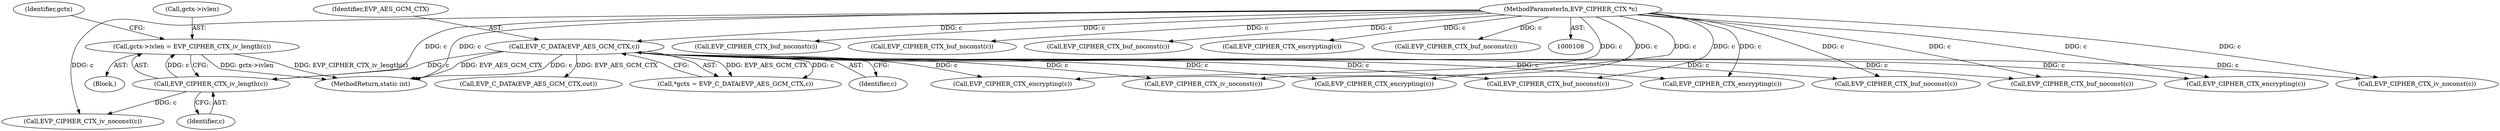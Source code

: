 digraph "0_openssl_00d965474b22b54e4275232bc71ee0c699c5cd21_0@pointer" {
"1000134" [label="(Call,gctx->ivlen = EVP_CIPHER_CTX_iv_length(c))"];
"1000138" [label="(Call,EVP_CIPHER_CTX_iv_length(c))"];
"1000117" [label="(Call,EVP_C_DATA(EVP_AES_GCM_CTX,c))"];
"1000109" [label="(MethodParameterIn,EVP_CIPHER_CTX *c)"];
"1000465" [label="(Call,EVP_CIPHER_CTX_buf_noconst(c))"];
"1000488" [label="(Call,EVP_CIPHER_CTX_buf_noconst(c))"];
"1000585" [label="(Call,EVP_CIPHER_CTX_iv_noconst(c))"];
"1000627" [label="(MethodReturn,static int)"];
"1000134" [label="(Call,gctx->ivlen = EVP_CIPHER_CTX_iv_length(c))"];
"1000118" [label="(Identifier,EVP_AES_GCM_CTX)"];
"1000264" [label="(Call,EVP_CIPHER_CTX_buf_noconst(c))"];
"1000253" [label="(Call,EVP_CIPHER_CTX_encrypting(c))"];
"1000115" [label="(Call,*gctx = EVP_C_DATA(EVP_AES_GCM_CTX,c))"];
"1000119" [label="(Identifier,c)"];
"1000230" [label="(Call,EVP_CIPHER_CTX_buf_noconst(c))"];
"1000142" [label="(Identifier,gctx)"];
"1000315" [label="(Call,EVP_CIPHER_CTX_encrypting(c))"];
"1000138" [label="(Call,EVP_CIPHER_CTX_iv_length(c))"];
"1000547" [label="(Call,EVP_C_DATA(EVP_AES_GCM_CTX,out))"];
"1000144" [label="(Call,EVP_CIPHER_CTX_iv_noconst(c))"];
"1000117" [label="(Call,EVP_C_DATA(EVP_AES_GCM_CTX,c))"];
"1000135" [label="(Call,gctx->ivlen)"];
"1000528" [label="(Call,EVP_CIPHER_CTX_buf_noconst(c))"];
"1000139" [label="(Identifier,c)"];
"1000518" [label="(Call,EVP_CIPHER_CTX_buf_noconst(c))"];
"1000109" [label="(MethodParameterIn,EVP_CIPHER_CTX *c)"];
"1000504" [label="(Call,EVP_CIPHER_CTX_encrypting(c))"];
"1000122" [label="(Block,)"];
"1000225" [label="(Call,EVP_CIPHER_CTX_encrypting(c))"];
"1000188" [label="(Call,EVP_CIPHER_CTX_iv_noconst(c))"];
"1000481" [label="(Call,EVP_CIPHER_CTX_buf_noconst(c))"];
"1000423" [label="(Call,EVP_CIPHER_CTX_encrypting(c))"];
"1000134" -> "1000122"  [label="AST: "];
"1000134" -> "1000138"  [label="CFG: "];
"1000135" -> "1000134"  [label="AST: "];
"1000138" -> "1000134"  [label="AST: "];
"1000142" -> "1000134"  [label="CFG: "];
"1000134" -> "1000627"  [label="DDG: gctx->ivlen"];
"1000134" -> "1000627"  [label="DDG: EVP_CIPHER_CTX_iv_length(c)"];
"1000138" -> "1000134"  [label="DDG: c"];
"1000138" -> "1000139"  [label="CFG: "];
"1000139" -> "1000138"  [label="AST: "];
"1000117" -> "1000138"  [label="DDG: c"];
"1000109" -> "1000138"  [label="DDG: c"];
"1000138" -> "1000144"  [label="DDG: c"];
"1000117" -> "1000115"  [label="AST: "];
"1000117" -> "1000119"  [label="CFG: "];
"1000118" -> "1000117"  [label="AST: "];
"1000119" -> "1000117"  [label="AST: "];
"1000115" -> "1000117"  [label="CFG: "];
"1000117" -> "1000627"  [label="DDG: EVP_AES_GCM_CTX"];
"1000117" -> "1000627"  [label="DDG: c"];
"1000117" -> "1000115"  [label="DDG: EVP_AES_GCM_CTX"];
"1000117" -> "1000115"  [label="DDG: c"];
"1000109" -> "1000117"  [label="DDG: c"];
"1000117" -> "1000188"  [label="DDG: c"];
"1000117" -> "1000225"  [label="DDG: c"];
"1000117" -> "1000230"  [label="DDG: c"];
"1000117" -> "1000253"  [label="DDG: c"];
"1000117" -> "1000264"  [label="DDG: c"];
"1000117" -> "1000315"  [label="DDG: c"];
"1000117" -> "1000423"  [label="DDG: c"];
"1000117" -> "1000465"  [label="DDG: c"];
"1000117" -> "1000547"  [label="DDG: EVP_AES_GCM_CTX"];
"1000117" -> "1000585"  [label="DDG: c"];
"1000109" -> "1000108"  [label="AST: "];
"1000109" -> "1000627"  [label="DDG: c"];
"1000109" -> "1000144"  [label="DDG: c"];
"1000109" -> "1000188"  [label="DDG: c"];
"1000109" -> "1000225"  [label="DDG: c"];
"1000109" -> "1000230"  [label="DDG: c"];
"1000109" -> "1000253"  [label="DDG: c"];
"1000109" -> "1000264"  [label="DDG: c"];
"1000109" -> "1000315"  [label="DDG: c"];
"1000109" -> "1000423"  [label="DDG: c"];
"1000109" -> "1000465"  [label="DDG: c"];
"1000109" -> "1000481"  [label="DDG: c"];
"1000109" -> "1000488"  [label="DDG: c"];
"1000109" -> "1000504"  [label="DDG: c"];
"1000109" -> "1000518"  [label="DDG: c"];
"1000109" -> "1000528"  [label="DDG: c"];
"1000109" -> "1000585"  [label="DDG: c"];
}

